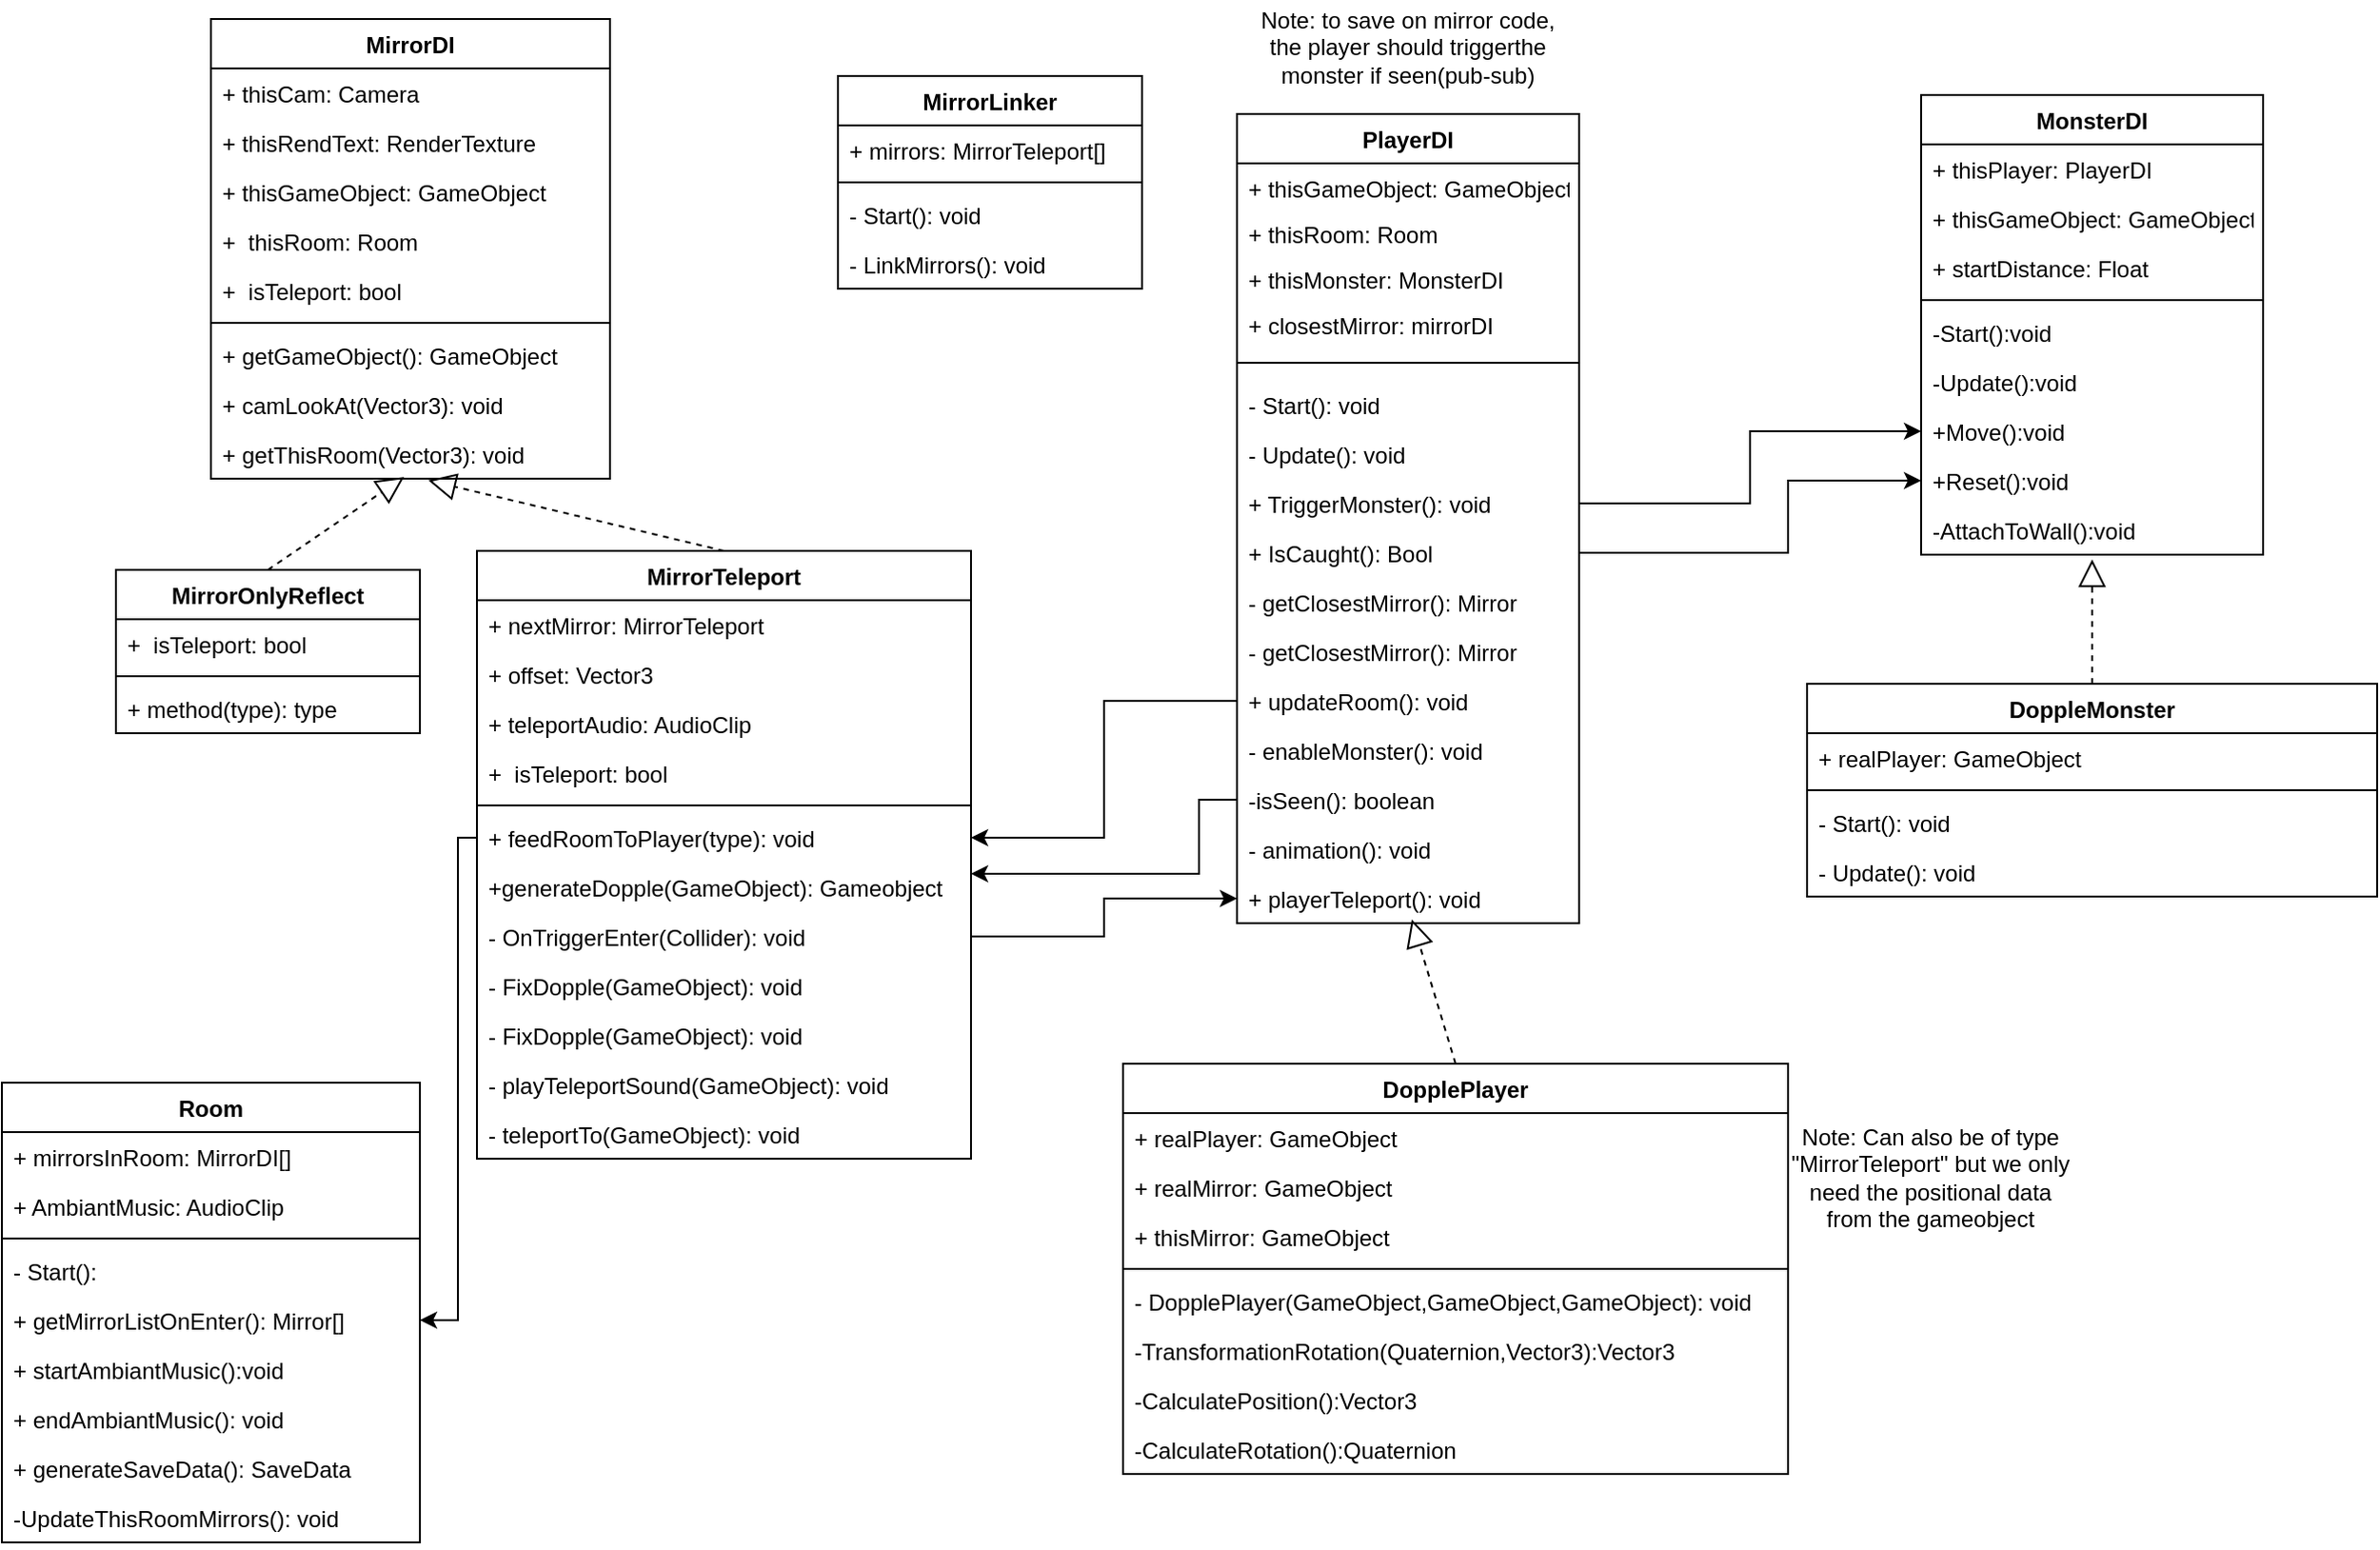 <mxfile version="14.3.0" type="device"><diagram id="nJ942SDhwnBHYJwwD86z" name="Page-1"><mxGraphModel dx="1635" dy="913" grid="1" gridSize="10" guides="1" tooltips="1" connect="1" arrows="1" fold="1" page="1" pageScale="1" pageWidth="850" pageHeight="1100" math="0" shadow="0"><root><mxCell id="0"/><mxCell id="1" parent="0"/><mxCell id="qLceM-JtMyrUhUIBYfwf-1" value="MirrorDI" style="swimlane;fontStyle=1;align=center;verticalAlign=top;childLayout=stackLayout;horizontal=1;startSize=26;horizontalStack=0;resizeParent=1;resizeParentMax=0;resizeLast=0;collapsible=1;marginBottom=0;" parent="1" vertex="1"><mxGeometry x="150" y="230" width="210" height="242" as="geometry"/></mxCell><mxCell id="qLceM-JtMyrUhUIBYfwf-24" value="+ thisCam: Camera&#10;" style="text;strokeColor=none;fillColor=none;align=left;verticalAlign=top;spacingLeft=4;spacingRight=4;overflow=hidden;rotatable=0;points=[[0,0.5],[1,0.5]];portConstraint=eastwest;" parent="qLceM-JtMyrUhUIBYfwf-1" vertex="1"><mxGeometry y="26" width="210" height="26" as="geometry"/></mxCell><mxCell id="qLceM-JtMyrUhUIBYfwf-25" value="+ thisRendText: RenderTexture&#10;&#10;" style="text;strokeColor=none;fillColor=none;align=left;verticalAlign=top;spacingLeft=4;spacingRight=4;overflow=hidden;rotatable=0;points=[[0,0.5],[1,0.5]];portConstraint=eastwest;" parent="qLceM-JtMyrUhUIBYfwf-1" vertex="1"><mxGeometry y="52" width="210" height="26" as="geometry"/></mxCell><mxCell id="qLceM-JtMyrUhUIBYfwf-29" value="+ thisGameObject: GameObject&#10;&#10;" style="text;strokeColor=none;fillColor=none;align=left;verticalAlign=top;spacingLeft=4;spacingRight=4;overflow=hidden;rotatable=0;points=[[0,0.5],[1,0.5]];portConstraint=eastwest;" parent="qLceM-JtMyrUhUIBYfwf-1" vertex="1"><mxGeometry y="78" width="210" height="26" as="geometry"/></mxCell><mxCell id="qLceM-JtMyrUhUIBYfwf-97" value="+  thisRoom: Room&#10;&#10;" style="text;strokeColor=none;fillColor=none;align=left;verticalAlign=top;spacingLeft=4;spacingRight=4;overflow=hidden;rotatable=0;points=[[0,0.5],[1,0.5]];portConstraint=eastwest;" parent="qLceM-JtMyrUhUIBYfwf-1" vertex="1"><mxGeometry y="104" width="210" height="26" as="geometry"/></mxCell><mxCell id="qLceM-JtMyrUhUIBYfwf-149" value="+  isTeleport: bool&#10;&#10;" style="text;strokeColor=none;fillColor=none;align=left;verticalAlign=top;spacingLeft=4;spacingRight=4;overflow=hidden;rotatable=0;points=[[0,0.5],[1,0.5]];portConstraint=eastwest;" parent="qLceM-JtMyrUhUIBYfwf-1" vertex="1"><mxGeometry y="130" width="210" height="26" as="geometry"/></mxCell><mxCell id="qLceM-JtMyrUhUIBYfwf-3" value="" style="line;strokeWidth=1;fillColor=none;align=left;verticalAlign=middle;spacingTop=-1;spacingLeft=3;spacingRight=3;rotatable=0;labelPosition=right;points=[];portConstraint=eastwest;" parent="qLceM-JtMyrUhUIBYfwf-1" vertex="1"><mxGeometry y="156" width="210" height="8" as="geometry"/></mxCell><mxCell id="qLceM-JtMyrUhUIBYfwf-4" value="+ getGameObject(): GameObject" style="text;strokeColor=none;fillColor=none;align=left;verticalAlign=top;spacingLeft=4;spacingRight=4;overflow=hidden;rotatable=0;points=[[0,0.5],[1,0.5]];portConstraint=eastwest;" parent="qLceM-JtMyrUhUIBYfwf-1" vertex="1"><mxGeometry y="164" width="210" height="26" as="geometry"/></mxCell><mxCell id="qLceM-JtMyrUhUIBYfwf-33" value="+ camLookAt(Vector3): void" style="text;strokeColor=none;fillColor=none;align=left;verticalAlign=top;spacingLeft=4;spacingRight=4;overflow=hidden;rotatable=0;points=[[0,0.5],[1,0.5]];portConstraint=eastwest;" parent="qLceM-JtMyrUhUIBYfwf-1" vertex="1"><mxGeometry y="190" width="210" height="26" as="geometry"/></mxCell><mxCell id="qLceM-JtMyrUhUIBYfwf-54" value="+ getThisRoom(Vector3): void" style="text;strokeColor=none;fillColor=none;align=left;verticalAlign=top;spacingLeft=4;spacingRight=4;overflow=hidden;rotatable=0;points=[[0,0.5],[1,0.5]];portConstraint=eastwest;" parent="qLceM-JtMyrUhUIBYfwf-1" vertex="1"><mxGeometry y="216" width="210" height="26" as="geometry"/></mxCell><mxCell id="qLceM-JtMyrUhUIBYfwf-5" value="PlayerDI" style="swimlane;fontStyle=1;align=center;verticalAlign=top;childLayout=stackLayout;horizontal=1;startSize=26;horizontalStack=0;resizeParent=1;resizeParentMax=0;resizeLast=0;collapsible=1;marginBottom=0;" parent="1" vertex="1"><mxGeometry x="690" y="280" width="180" height="426" as="geometry"/></mxCell><mxCell id="qLceM-JtMyrUhUIBYfwf-22" value="+ thisGameObject: GameObject" style="text;strokeColor=none;fillColor=none;align=left;verticalAlign=top;spacingLeft=4;spacingRight=4;overflow=hidden;rotatable=0;points=[[0,0.5],[1,0.5]];portConstraint=eastwest;" parent="qLceM-JtMyrUhUIBYfwf-5" vertex="1"><mxGeometry y="26" width="180" height="24" as="geometry"/></mxCell><mxCell id="qLceM-JtMyrUhUIBYfwf-35" value="+ thisRoom: Room" style="text;strokeColor=none;fillColor=none;align=left;verticalAlign=top;spacingLeft=4;spacingRight=4;overflow=hidden;rotatable=0;points=[[0,0.5],[1,0.5]];portConstraint=eastwest;" parent="qLceM-JtMyrUhUIBYfwf-5" vertex="1"><mxGeometry y="50" width="180" height="24" as="geometry"/></mxCell><mxCell id="qLceM-JtMyrUhUIBYfwf-86" value="+ thisMonster: MonsterDI" style="text;strokeColor=none;fillColor=none;align=left;verticalAlign=top;spacingLeft=4;spacingRight=4;overflow=hidden;rotatable=0;points=[[0,0.5],[1,0.5]];portConstraint=eastwest;" parent="qLceM-JtMyrUhUIBYfwf-5" vertex="1"><mxGeometry y="74" width="180" height="24" as="geometry"/></mxCell><mxCell id="3SAi5THPLSk2lk0OwCvM-1" value="+ closestMirror: mirrorDI" style="text;strokeColor=none;fillColor=none;align=left;verticalAlign=top;spacingLeft=4;spacingRight=4;overflow=hidden;rotatable=0;points=[[0,0.5],[1,0.5]];portConstraint=eastwest;" vertex="1" parent="qLceM-JtMyrUhUIBYfwf-5"><mxGeometry y="98" width="180" height="24" as="geometry"/></mxCell><mxCell id="qLceM-JtMyrUhUIBYfwf-7" value="" style="line;strokeWidth=1;fillColor=none;align=left;verticalAlign=middle;spacingTop=-1;spacingLeft=3;spacingRight=3;rotatable=0;labelPosition=right;points=[];portConstraint=eastwest;" parent="qLceM-JtMyrUhUIBYfwf-5" vertex="1"><mxGeometry y="122" width="180" height="18" as="geometry"/></mxCell><mxCell id="qLceM-JtMyrUhUIBYfwf-45" value="- Start(): void" style="text;strokeColor=none;fillColor=none;align=left;verticalAlign=top;spacingLeft=4;spacingRight=4;overflow=hidden;rotatable=0;points=[[0,0.5],[1,0.5]];portConstraint=eastwest;" parent="qLceM-JtMyrUhUIBYfwf-5" vertex="1"><mxGeometry y="140" width="180" height="26" as="geometry"/></mxCell><mxCell id="qLceM-JtMyrUhUIBYfwf-44" value="- Update(): void" style="text;strokeColor=none;fillColor=none;align=left;verticalAlign=top;spacingLeft=4;spacingRight=4;overflow=hidden;rotatable=0;points=[[0,0.5],[1,0.5]];portConstraint=eastwest;" parent="qLceM-JtMyrUhUIBYfwf-5" vertex="1"><mxGeometry y="166" width="180" height="26" as="geometry"/></mxCell><mxCell id="qLceM-JtMyrUhUIBYfwf-8" value="+ TriggerMonster(): void" style="text;strokeColor=none;fillColor=none;align=left;verticalAlign=top;spacingLeft=4;spacingRight=4;overflow=hidden;rotatable=0;points=[[0,0.5],[1,0.5]];portConstraint=eastwest;" parent="qLceM-JtMyrUhUIBYfwf-5" vertex="1"><mxGeometry y="192" width="180" height="26" as="geometry"/></mxCell><mxCell id="qLceM-JtMyrUhUIBYfwf-127" value="+ IsCaught(): Bool" style="text;strokeColor=none;fillColor=none;align=left;verticalAlign=top;spacingLeft=4;spacingRight=4;overflow=hidden;rotatable=0;points=[[0,0.5],[1,0.5]];portConstraint=eastwest;" parent="qLceM-JtMyrUhUIBYfwf-5" vertex="1"><mxGeometry y="218" width="180" height="26" as="geometry"/></mxCell><mxCell id="qLceM-JtMyrUhUIBYfwf-28" value="- getClosestMirror(): Mirror" style="text;strokeColor=none;fillColor=none;align=left;verticalAlign=top;spacingLeft=4;spacingRight=4;overflow=hidden;rotatable=0;points=[[0,0.5],[1,0.5]];portConstraint=eastwest;" parent="qLceM-JtMyrUhUIBYfwf-5" vertex="1"><mxGeometry y="244" width="180" height="26" as="geometry"/></mxCell><mxCell id="qLceM-JtMyrUhUIBYfwf-34" value="- getClosestMirror(): Mirror" style="text;strokeColor=none;fillColor=none;align=left;verticalAlign=top;spacingLeft=4;spacingRight=4;overflow=hidden;rotatable=0;points=[[0,0.5],[1,0.5]];portConstraint=eastwest;" parent="qLceM-JtMyrUhUIBYfwf-5" vertex="1"><mxGeometry y="270" width="180" height="26" as="geometry"/></mxCell><mxCell id="qLceM-JtMyrUhUIBYfwf-49" value="+ updateRoom(): void" style="text;strokeColor=none;fillColor=none;align=left;verticalAlign=top;spacingLeft=4;spacingRight=4;overflow=hidden;rotatable=0;points=[[0,0.5],[1,0.5]];portConstraint=eastwest;" parent="qLceM-JtMyrUhUIBYfwf-5" vertex="1"><mxGeometry y="296" width="180" height="26" as="geometry"/></mxCell><mxCell id="qLceM-JtMyrUhUIBYfwf-119" value="- enableMonster(): void" style="text;strokeColor=none;fillColor=none;align=left;verticalAlign=top;spacingLeft=4;spacingRight=4;overflow=hidden;rotatable=0;points=[[0,0.5],[1,0.5]];portConstraint=eastwest;" parent="qLceM-JtMyrUhUIBYfwf-5" vertex="1"><mxGeometry y="322" width="180" height="26" as="geometry"/></mxCell><mxCell id="qLceM-JtMyrUhUIBYfwf-9" value="-isSeen(): boolean" style="text;strokeColor=none;fillColor=none;align=left;verticalAlign=top;spacingLeft=4;spacingRight=4;overflow=hidden;rotatable=0;points=[[0,0.5],[1,0.5]];portConstraint=eastwest;" parent="qLceM-JtMyrUhUIBYfwf-5" vertex="1"><mxGeometry y="348" width="180" height="26" as="geometry"/></mxCell><mxCell id="qLceM-JtMyrUhUIBYfwf-120" value="- animation(): void" style="text;strokeColor=none;fillColor=none;align=left;verticalAlign=top;spacingLeft=4;spacingRight=4;overflow=hidden;rotatable=0;points=[[0,0.5],[1,0.5]];portConstraint=eastwest;" parent="qLceM-JtMyrUhUIBYfwf-5" vertex="1"><mxGeometry y="374" width="180" height="26" as="geometry"/></mxCell><mxCell id="qLceM-JtMyrUhUIBYfwf-153" value="+ playerTeleport(): void" style="text;strokeColor=none;fillColor=none;align=left;verticalAlign=top;spacingLeft=4;spacingRight=4;overflow=hidden;rotatable=0;points=[[0,0.5],[1,0.5]];portConstraint=eastwest;" parent="qLceM-JtMyrUhUIBYfwf-5" vertex="1"><mxGeometry y="400" width="180" height="26" as="geometry"/></mxCell><mxCell id="qLceM-JtMyrUhUIBYfwf-27" value="Note: to save on mirror code, the player should triggerthe monster if seen(pub-sub)" style="text;html=1;strokeColor=none;fillColor=none;align=center;verticalAlign=middle;whiteSpace=wrap;rounded=0;" parent="1" vertex="1"><mxGeometry x="695" y="220" width="170" height="50" as="geometry"/></mxCell><mxCell id="qLceM-JtMyrUhUIBYfwf-36" value="Room" style="swimlane;fontStyle=1;align=center;verticalAlign=top;childLayout=stackLayout;horizontal=1;startSize=26;horizontalStack=0;resizeParent=1;resizeParentMax=0;resizeLast=0;collapsible=1;marginBottom=0;" parent="1" vertex="1"><mxGeometry x="40" y="790" width="220" height="242" as="geometry"/></mxCell><mxCell id="qLceM-JtMyrUhUIBYfwf-37" value="+ mirrorsInRoom: MirrorDI[]" style="text;strokeColor=none;fillColor=none;align=left;verticalAlign=top;spacingLeft=4;spacingRight=4;overflow=hidden;rotatable=0;points=[[0,0.5],[1,0.5]];portConstraint=eastwest;" parent="qLceM-JtMyrUhUIBYfwf-36" vertex="1"><mxGeometry y="26" width="220" height="26" as="geometry"/></mxCell><mxCell id="qLceM-JtMyrUhUIBYfwf-50" value="+ AmbiantMusic: AudioClip" style="text;strokeColor=none;fillColor=none;align=left;verticalAlign=top;spacingLeft=4;spacingRight=4;overflow=hidden;rotatable=0;points=[[0,0.5],[1,0.5]];portConstraint=eastwest;" parent="qLceM-JtMyrUhUIBYfwf-36" vertex="1"><mxGeometry y="52" width="220" height="26" as="geometry"/></mxCell><mxCell id="qLceM-JtMyrUhUIBYfwf-38" value="" style="line;strokeWidth=1;fillColor=none;align=left;verticalAlign=middle;spacingTop=-1;spacingLeft=3;spacingRight=3;rotatable=0;labelPosition=right;points=[];portConstraint=eastwest;" parent="qLceM-JtMyrUhUIBYfwf-36" vertex="1"><mxGeometry y="78" width="220" height="8" as="geometry"/></mxCell><mxCell id="qLceM-JtMyrUhUIBYfwf-39" value="- Start(): " style="text;strokeColor=none;fillColor=none;align=left;verticalAlign=top;spacingLeft=4;spacingRight=4;overflow=hidden;rotatable=0;points=[[0,0.5],[1,0.5]];portConstraint=eastwest;" parent="qLceM-JtMyrUhUIBYfwf-36" vertex="1"><mxGeometry y="86" width="220" height="26" as="geometry"/></mxCell><mxCell id="qLceM-JtMyrUhUIBYfwf-99" value="+ getMirrorListOnEnter(): Mirror[]" style="text;strokeColor=none;fillColor=none;align=left;verticalAlign=top;spacingLeft=4;spacingRight=4;overflow=hidden;rotatable=0;points=[[0,0.5],[1,0.5]];portConstraint=eastwest;" parent="qLceM-JtMyrUhUIBYfwf-36" vertex="1"><mxGeometry y="112" width="220" height="26" as="geometry"/></mxCell><mxCell id="qLceM-JtMyrUhUIBYfwf-51" value="+ startAmbiantMusic():void" style="text;strokeColor=none;fillColor=none;align=left;verticalAlign=top;spacingLeft=4;spacingRight=4;overflow=hidden;rotatable=0;points=[[0,0.5],[1,0.5]];portConstraint=eastwest;" parent="qLceM-JtMyrUhUIBYfwf-36" vertex="1"><mxGeometry y="138" width="220" height="26" as="geometry"/></mxCell><mxCell id="qLceM-JtMyrUhUIBYfwf-52" value="+ endAmbiantMusic(): void&#10;" style="text;strokeColor=none;fillColor=none;align=left;verticalAlign=top;spacingLeft=4;spacingRight=4;overflow=hidden;rotatable=0;points=[[0,0.5],[1,0.5]];portConstraint=eastwest;" parent="qLceM-JtMyrUhUIBYfwf-36" vertex="1"><mxGeometry y="164" width="220" height="26" as="geometry"/></mxCell><mxCell id="qLceM-JtMyrUhUIBYfwf-63" value="+ generateSaveData(): SaveData&#10;" style="text;strokeColor=none;fillColor=none;align=left;verticalAlign=top;spacingLeft=4;spacingRight=4;overflow=hidden;rotatable=0;points=[[0,0.5],[1,0.5]];portConstraint=eastwest;" parent="qLceM-JtMyrUhUIBYfwf-36" vertex="1"><mxGeometry y="190" width="220" height="26" as="geometry"/></mxCell><mxCell id="qLceM-JtMyrUhUIBYfwf-98" value="-UpdateThisRoomMirrors(): void&#10;" style="text;strokeColor=none;fillColor=none;align=left;verticalAlign=top;spacingLeft=4;spacingRight=4;overflow=hidden;rotatable=0;points=[[0,0.5],[1,0.5]];portConstraint=eastwest;" parent="qLceM-JtMyrUhUIBYfwf-36" vertex="1"><mxGeometry y="216" width="220" height="26" as="geometry"/></mxCell><mxCell id="qLceM-JtMyrUhUIBYfwf-40" value="MirrorTeleport" style="swimlane;fontStyle=1;align=center;verticalAlign=top;childLayout=stackLayout;horizontal=1;startSize=26;horizontalStack=0;resizeParent=1;resizeParentMax=0;resizeLast=0;collapsible=1;marginBottom=0;" parent="1" vertex="1"><mxGeometry x="290" y="510" width="260" height="320" as="geometry"/></mxCell><mxCell id="qLceM-JtMyrUhUIBYfwf-48" value="+ nextMirror: MirrorTeleport" style="text;strokeColor=none;fillColor=none;align=left;verticalAlign=top;spacingLeft=4;spacingRight=4;overflow=hidden;rotatable=0;points=[[0,0.5],[1,0.5]];portConstraint=eastwest;" parent="qLceM-JtMyrUhUIBYfwf-40" vertex="1"><mxGeometry y="26" width="260" height="26" as="geometry"/></mxCell><mxCell id="qLceM-JtMyrUhUIBYfwf-41" value="+ offset: Vector3" style="text;strokeColor=none;fillColor=none;align=left;verticalAlign=top;spacingLeft=4;spacingRight=4;overflow=hidden;rotatable=0;points=[[0,0.5],[1,0.5]];portConstraint=eastwest;" parent="qLceM-JtMyrUhUIBYfwf-40" vertex="1"><mxGeometry y="52" width="260" height="26" as="geometry"/></mxCell><mxCell id="qLceM-JtMyrUhUIBYfwf-53" value="+ teleportAudio: AudioClip" style="text;strokeColor=none;fillColor=none;align=left;verticalAlign=top;spacingLeft=4;spacingRight=4;overflow=hidden;rotatable=0;points=[[0,0.5],[1,0.5]];portConstraint=eastwest;" parent="qLceM-JtMyrUhUIBYfwf-40" vertex="1"><mxGeometry y="78" width="260" height="26" as="geometry"/></mxCell><mxCell id="3SAi5THPLSk2lk0OwCvM-2" value="+  isTeleport: bool&#10;" style="text;strokeColor=none;fillColor=none;align=left;verticalAlign=top;spacingLeft=4;spacingRight=4;overflow=hidden;rotatable=0;points=[[0,0.5],[1,0.5]];portConstraint=eastwest;" vertex="1" parent="qLceM-JtMyrUhUIBYfwf-40"><mxGeometry y="104" width="260" height="26" as="geometry"/></mxCell><mxCell id="qLceM-JtMyrUhUIBYfwf-42" value="" style="line;strokeWidth=1;fillColor=none;align=left;verticalAlign=middle;spacingTop=-1;spacingLeft=3;spacingRight=3;rotatable=0;labelPosition=right;points=[];portConstraint=eastwest;" parent="qLceM-JtMyrUhUIBYfwf-40" vertex="1"><mxGeometry y="130" width="260" height="8" as="geometry"/></mxCell><mxCell id="qLceM-JtMyrUhUIBYfwf-43" value="+ feedRoomToPlayer(type): void" style="text;strokeColor=none;fillColor=none;align=left;verticalAlign=top;spacingLeft=4;spacingRight=4;overflow=hidden;rotatable=0;points=[[0,0.5],[1,0.5]];portConstraint=eastwest;" parent="qLceM-JtMyrUhUIBYfwf-40" vertex="1"><mxGeometry y="138" width="260" height="26" as="geometry"/></mxCell><mxCell id="qLceM-JtMyrUhUIBYfwf-61" value="+generateDopple(GameObject): Gameobject" style="text;strokeColor=none;fillColor=none;align=left;verticalAlign=top;spacingLeft=4;spacingRight=4;overflow=hidden;rotatable=0;points=[[0,0.5],[1,0.5]];portConstraint=eastwest;" parent="qLceM-JtMyrUhUIBYfwf-40" vertex="1"><mxGeometry y="164" width="260" height="26" as="geometry"/></mxCell><mxCell id="qLceM-JtMyrUhUIBYfwf-46" value="- OnTriggerEnter(Collider): void" style="text;strokeColor=none;fillColor=none;align=left;verticalAlign=top;spacingLeft=4;spacingRight=4;overflow=hidden;rotatable=0;points=[[0,0.5],[1,0.5]];portConstraint=eastwest;" parent="qLceM-JtMyrUhUIBYfwf-40" vertex="1"><mxGeometry y="190" width="260" height="26" as="geometry"/></mxCell><mxCell id="qLceM-JtMyrUhUIBYfwf-62" value="- FixDopple(GameObject): void" style="text;strokeColor=none;fillColor=none;align=left;verticalAlign=top;spacingLeft=4;spacingRight=4;overflow=hidden;rotatable=0;points=[[0,0.5],[1,0.5]];portConstraint=eastwest;" parent="qLceM-JtMyrUhUIBYfwf-40" vertex="1"><mxGeometry y="216" width="260" height="26" as="geometry"/></mxCell><mxCell id="qLceM-JtMyrUhUIBYfwf-137" value="- FixDopple(GameObject): void" style="text;strokeColor=none;fillColor=none;align=left;verticalAlign=top;spacingLeft=4;spacingRight=4;overflow=hidden;rotatable=0;points=[[0,0.5],[1,0.5]];portConstraint=eastwest;" parent="qLceM-JtMyrUhUIBYfwf-40" vertex="1"><mxGeometry y="242" width="260" height="26" as="geometry"/></mxCell><mxCell id="qLceM-JtMyrUhUIBYfwf-140" value="- playTeleportSound(GameObject): void" style="text;strokeColor=none;fillColor=none;align=left;verticalAlign=top;spacingLeft=4;spacingRight=4;overflow=hidden;rotatable=0;points=[[0,0.5],[1,0.5]];portConstraint=eastwest;" parent="qLceM-JtMyrUhUIBYfwf-40" vertex="1"><mxGeometry y="268" width="260" height="26" as="geometry"/></mxCell><mxCell id="qLceM-JtMyrUhUIBYfwf-152" value="- teleportTo(GameObject): void" style="text;strokeColor=none;fillColor=none;align=left;verticalAlign=top;spacingLeft=4;spacingRight=4;overflow=hidden;rotatable=0;points=[[0,0.5],[1,0.5]];portConstraint=eastwest;" parent="qLceM-JtMyrUhUIBYfwf-40" vertex="1"><mxGeometry y="294" width="260" height="26" as="geometry"/></mxCell><mxCell id="qLceM-JtMyrUhUIBYfwf-67" value="DoppleMonster" style="swimlane;fontStyle=1;align=center;verticalAlign=top;childLayout=stackLayout;horizontal=1;startSize=26;horizontalStack=0;resizeParent=1;resizeParentMax=0;resizeLast=0;collapsible=1;marginBottom=0;" parent="1" vertex="1"><mxGeometry x="990" y="580" width="300" height="112" as="geometry"/></mxCell><mxCell id="qLceM-JtMyrUhUIBYfwf-102" value="+ realPlayer: GameObject&#10;" style="text;strokeColor=none;fillColor=none;align=left;verticalAlign=top;spacingLeft=4;spacingRight=4;overflow=hidden;rotatable=0;points=[[0,0.5],[1,0.5]];portConstraint=eastwest;" parent="qLceM-JtMyrUhUIBYfwf-67" vertex="1"><mxGeometry y="26" width="300" height="26" as="geometry"/></mxCell><mxCell id="qLceM-JtMyrUhUIBYfwf-69" value="" style="line;strokeWidth=1;fillColor=none;align=left;verticalAlign=middle;spacingTop=-1;spacingLeft=3;spacingRight=3;rotatable=0;labelPosition=right;points=[];portConstraint=eastwest;" parent="qLceM-JtMyrUhUIBYfwf-67" vertex="1"><mxGeometry y="52" width="300" height="8" as="geometry"/></mxCell><mxCell id="qLceM-JtMyrUhUIBYfwf-70" value="- Start(): void" style="text;strokeColor=none;fillColor=none;align=left;verticalAlign=top;spacingLeft=4;spacingRight=4;overflow=hidden;rotatable=0;points=[[0,0.5],[1,0.5]];portConstraint=eastwest;" parent="qLceM-JtMyrUhUIBYfwf-67" vertex="1"><mxGeometry y="60" width="300" height="26" as="geometry"/></mxCell><mxCell id="qLceM-JtMyrUhUIBYfwf-83" value="- Update(): void" style="text;strokeColor=none;fillColor=none;align=left;verticalAlign=top;spacingLeft=4;spacingRight=4;overflow=hidden;rotatable=0;points=[[0,0.5],[1,0.5]];portConstraint=eastwest;" parent="qLceM-JtMyrUhUIBYfwf-67" vertex="1"><mxGeometry y="86" width="300" height="26" as="geometry"/></mxCell><mxCell id="qLceM-JtMyrUhUIBYfwf-77" value="MonsterDI" style="swimlane;fontStyle=1;align=center;verticalAlign=top;childLayout=stackLayout;horizontal=1;startSize=26;horizontalStack=0;resizeParent=1;resizeParentMax=0;resizeLast=0;collapsible=1;marginBottom=0;" parent="1" vertex="1"><mxGeometry x="1050" y="270" width="180" height="242" as="geometry"/></mxCell><mxCell id="qLceM-JtMyrUhUIBYfwf-78" value="+ thisPlayer: PlayerDI" style="text;strokeColor=none;fillColor=none;align=left;verticalAlign=top;spacingLeft=4;spacingRight=4;overflow=hidden;rotatable=0;points=[[0,0.5],[1,0.5]];portConstraint=eastwest;" parent="qLceM-JtMyrUhUIBYfwf-77" vertex="1"><mxGeometry y="26" width="180" height="26" as="geometry"/></mxCell><mxCell id="qLceM-JtMyrUhUIBYfwf-87" value="+ thisGameObject: GameObject" style="text;strokeColor=none;fillColor=none;align=left;verticalAlign=top;spacingLeft=4;spacingRight=4;overflow=hidden;rotatable=0;points=[[0,0.5],[1,0.5]];portConstraint=eastwest;" parent="qLceM-JtMyrUhUIBYfwf-77" vertex="1"><mxGeometry y="52" width="180" height="26" as="geometry"/></mxCell><mxCell id="qLceM-JtMyrUhUIBYfwf-123" value="+ startDistance: Float" style="text;strokeColor=none;fillColor=none;align=left;verticalAlign=top;spacingLeft=4;spacingRight=4;overflow=hidden;rotatable=0;points=[[0,0.5],[1,0.5]];portConstraint=eastwest;" parent="qLceM-JtMyrUhUIBYfwf-77" vertex="1"><mxGeometry y="78" width="180" height="26" as="geometry"/></mxCell><mxCell id="qLceM-JtMyrUhUIBYfwf-79" value="" style="line;strokeWidth=1;fillColor=none;align=left;verticalAlign=middle;spacingTop=-1;spacingLeft=3;spacingRight=3;rotatable=0;labelPosition=right;points=[];portConstraint=eastwest;" parent="qLceM-JtMyrUhUIBYfwf-77" vertex="1"><mxGeometry y="104" width="180" height="8" as="geometry"/></mxCell><mxCell id="qLceM-JtMyrUhUIBYfwf-80" value="-Start():void" style="text;strokeColor=none;fillColor=none;align=left;verticalAlign=top;spacingLeft=4;spacingRight=4;overflow=hidden;rotatable=0;points=[[0,0.5],[1,0.5]];portConstraint=eastwest;" parent="qLceM-JtMyrUhUIBYfwf-77" vertex="1"><mxGeometry y="112" width="180" height="26" as="geometry"/></mxCell><mxCell id="qLceM-JtMyrUhUIBYfwf-84" value="-Update():void" style="text;strokeColor=none;fillColor=none;align=left;verticalAlign=top;spacingLeft=4;spacingRight=4;overflow=hidden;rotatable=0;points=[[0,0.5],[1,0.5]];portConstraint=eastwest;" parent="qLceM-JtMyrUhUIBYfwf-77" vertex="1"><mxGeometry y="138" width="180" height="26" as="geometry"/></mxCell><mxCell id="qLceM-JtMyrUhUIBYfwf-82" value="+Move():void" style="text;strokeColor=none;fillColor=none;align=left;verticalAlign=top;spacingLeft=4;spacingRight=4;overflow=hidden;rotatable=0;points=[[0,0.5],[1,0.5]];portConstraint=eastwest;" parent="qLceM-JtMyrUhUIBYfwf-77" vertex="1"><mxGeometry y="164" width="180" height="26" as="geometry"/></mxCell><mxCell id="qLceM-JtMyrUhUIBYfwf-81" value="+Reset():void" style="text;strokeColor=none;fillColor=none;align=left;verticalAlign=top;spacingLeft=4;spacingRight=4;overflow=hidden;rotatable=0;points=[[0,0.5],[1,0.5]];portConstraint=eastwest;" parent="qLceM-JtMyrUhUIBYfwf-77" vertex="1"><mxGeometry y="190" width="180" height="26" as="geometry"/></mxCell><mxCell id="qLceM-JtMyrUhUIBYfwf-122" value="-AttachToWall():void" style="text;strokeColor=none;fillColor=none;align=left;verticalAlign=top;spacingLeft=4;spacingRight=4;overflow=hidden;rotatable=0;points=[[0,0.5],[1,0.5]];portConstraint=eastwest;" parent="qLceM-JtMyrUhUIBYfwf-77" vertex="1"><mxGeometry y="216" width="180" height="26" as="geometry"/></mxCell><mxCell id="qLceM-JtMyrUhUIBYfwf-88" value="MirrorOnlyReflect" style="swimlane;fontStyle=1;align=center;verticalAlign=top;childLayout=stackLayout;horizontal=1;startSize=26;horizontalStack=0;resizeParent=1;resizeParentMax=0;resizeLast=0;collapsible=1;marginBottom=0;" parent="1" vertex="1"><mxGeometry x="100" y="520" width="160" height="86" as="geometry"/></mxCell><mxCell id="qLceM-JtMyrUhUIBYfwf-89" value="+  isTeleport: bool&#10;" style="text;strokeColor=none;fillColor=none;align=left;verticalAlign=top;spacingLeft=4;spacingRight=4;overflow=hidden;rotatable=0;points=[[0,0.5],[1,0.5]];portConstraint=eastwest;" parent="qLceM-JtMyrUhUIBYfwf-88" vertex="1"><mxGeometry y="26" width="160" height="26" as="geometry"/></mxCell><mxCell id="qLceM-JtMyrUhUIBYfwf-90" value="" style="line;strokeWidth=1;fillColor=none;align=left;verticalAlign=middle;spacingTop=-1;spacingLeft=3;spacingRight=3;rotatable=0;labelPosition=right;points=[];portConstraint=eastwest;" parent="qLceM-JtMyrUhUIBYfwf-88" vertex="1"><mxGeometry y="52" width="160" height="8" as="geometry"/></mxCell><mxCell id="qLceM-JtMyrUhUIBYfwf-91" value="+ method(type): type" style="text;strokeColor=none;fillColor=none;align=left;verticalAlign=top;spacingLeft=4;spacingRight=4;overflow=hidden;rotatable=0;points=[[0,0.5],[1,0.5]];portConstraint=eastwest;" parent="qLceM-JtMyrUhUIBYfwf-88" vertex="1"><mxGeometry y="60" width="160" height="26" as="geometry"/></mxCell><mxCell id="qLceM-JtMyrUhUIBYfwf-93" value="" style="endArrow=block;dashed=1;endFill=0;endSize=12;html=1;exitX=0.5;exitY=0;exitDx=0;exitDy=0;entryX=0.484;entryY=0.965;entryDx=0;entryDy=0;entryPerimeter=0;" parent="1" source="qLceM-JtMyrUhUIBYfwf-88" target="qLceM-JtMyrUhUIBYfwf-54" edge="1"><mxGeometry width="160" relative="1" as="geometry"><mxPoint x="470" y="300" as="sourcePoint"/><mxPoint x="230" y="423" as="targetPoint"/></mxGeometry></mxCell><mxCell id="qLceM-JtMyrUhUIBYfwf-94" value="" style="endArrow=block;dashed=1;endFill=0;endSize=12;html=1;exitX=0.5;exitY=0;exitDx=0;exitDy=0;entryX=0.545;entryY=1.035;entryDx=0;entryDy=0;entryPerimeter=0;" parent="1" source="qLceM-JtMyrUhUIBYfwf-40" target="qLceM-JtMyrUhUIBYfwf-54" edge="1"><mxGeometry width="160" relative="1" as="geometry"><mxPoint x="410" y="480" as="sourcePoint"/><mxPoint x="270" y="480" as="targetPoint"/></mxGeometry></mxCell><mxCell id="qLceM-JtMyrUhUIBYfwf-95" value="" style="endArrow=block;dashed=1;endFill=0;endSize=12;html=1;exitX=0.5;exitY=0;exitDx=0;exitDy=0;entryX=0.5;entryY=1.095;entryDx=0;entryDy=0;entryPerimeter=0;" parent="1" source="qLceM-JtMyrUhUIBYfwf-67" target="qLceM-JtMyrUhUIBYfwf-122" edge="1"><mxGeometry width="160" relative="1" as="geometry"><mxPoint x="580" y="570" as="sourcePoint"/><mxPoint x="1130" y="490" as="targetPoint"/></mxGeometry></mxCell><mxCell id="qLceM-JtMyrUhUIBYfwf-103" value="DopplePlayer" style="swimlane;fontStyle=1;align=center;verticalAlign=top;childLayout=stackLayout;horizontal=1;startSize=26;horizontalStack=0;resizeParent=1;resizeParentMax=0;resizeLast=0;collapsible=1;marginBottom=0;" parent="1" vertex="1"><mxGeometry x="630" y="780" width="350" height="216" as="geometry"/></mxCell><mxCell id="qLceM-JtMyrUhUIBYfwf-144" value="+ realPlayer: GameObject&#10;" style="text;strokeColor=none;fillColor=none;align=left;verticalAlign=top;spacingLeft=4;spacingRight=4;overflow=hidden;rotatable=0;points=[[0,0.5],[1,0.5]];portConstraint=eastwest;" parent="qLceM-JtMyrUhUIBYfwf-103" vertex="1"><mxGeometry y="26" width="350" height="26" as="geometry"/></mxCell><mxCell id="qLceM-JtMyrUhUIBYfwf-104" value="+ realMirror: GameObject" style="text;strokeColor=none;fillColor=none;align=left;verticalAlign=top;spacingLeft=4;spacingRight=4;overflow=hidden;rotatable=0;points=[[0,0.5],[1,0.5]];portConstraint=eastwest;" parent="qLceM-JtMyrUhUIBYfwf-103" vertex="1"><mxGeometry y="52" width="350" height="26" as="geometry"/></mxCell><mxCell id="qLceM-JtMyrUhUIBYfwf-116" value="+ thisMirror: GameObject&#10;" style="text;strokeColor=none;fillColor=none;align=left;verticalAlign=top;spacingLeft=4;spacingRight=4;overflow=hidden;rotatable=0;points=[[0,0.5],[1,0.5]];portConstraint=eastwest;" parent="qLceM-JtMyrUhUIBYfwf-103" vertex="1"><mxGeometry y="78" width="350" height="26" as="geometry"/></mxCell><mxCell id="qLceM-JtMyrUhUIBYfwf-105" value="" style="line;strokeWidth=1;fillColor=none;align=left;verticalAlign=middle;spacingTop=-1;spacingLeft=3;spacingRight=3;rotatable=0;labelPosition=right;points=[];portConstraint=eastwest;" parent="qLceM-JtMyrUhUIBYfwf-103" vertex="1"><mxGeometry y="104" width="350" height="8" as="geometry"/></mxCell><mxCell id="qLceM-JtMyrUhUIBYfwf-106" value="- DopplePlayer(GameObject,GameObject,GameObject): void" style="text;strokeColor=none;fillColor=none;align=left;verticalAlign=top;spacingLeft=4;spacingRight=4;overflow=hidden;rotatable=0;points=[[0,0.5],[1,0.5]];portConstraint=eastwest;" parent="qLceM-JtMyrUhUIBYfwf-103" vertex="1"><mxGeometry y="112" width="350" height="26" as="geometry"/></mxCell><mxCell id="qLceM-JtMyrUhUIBYfwf-111" value="-TransformationRotation(Quaternion,Vector3):Vector3" style="text;strokeColor=none;fillColor=none;align=left;verticalAlign=top;spacingLeft=4;spacingRight=4;overflow=hidden;rotatable=0;points=[[0,0.5],[1,0.5]];portConstraint=eastwest;" parent="qLceM-JtMyrUhUIBYfwf-103" vertex="1"><mxGeometry y="138" width="350" height="26" as="geometry"/></mxCell><mxCell id="qLceM-JtMyrUhUIBYfwf-112" value="-CalculatePosition():Vector3" style="text;strokeColor=none;fillColor=none;align=left;verticalAlign=top;spacingLeft=4;spacingRight=4;overflow=hidden;rotatable=0;points=[[0,0.5],[1,0.5]];portConstraint=eastwest;" parent="qLceM-JtMyrUhUIBYfwf-103" vertex="1"><mxGeometry y="164" width="350" height="26" as="geometry"/></mxCell><mxCell id="qLceM-JtMyrUhUIBYfwf-113" value="-CalculateRotation():Quaternion" style="text;strokeColor=none;fillColor=none;align=left;verticalAlign=top;spacingLeft=4;spacingRight=4;overflow=hidden;rotatable=0;points=[[0,0.5],[1,0.5]];portConstraint=eastwest;" parent="qLceM-JtMyrUhUIBYfwf-103" vertex="1"><mxGeometry y="190" width="350" height="26" as="geometry"/></mxCell><mxCell id="qLceM-JtMyrUhUIBYfwf-121" value="" style="endArrow=block;dashed=1;endFill=0;endSize=12;html=1;exitX=0.5;exitY=0;exitDx=0;exitDy=0;entryX=0.511;entryY=0.923;entryDx=0;entryDy=0;entryPerimeter=0;" parent="1" source="qLceM-JtMyrUhUIBYfwf-103" target="qLceM-JtMyrUhUIBYfwf-153" edge="1"><mxGeometry width="160" relative="1" as="geometry"><mxPoint x="620" y="670" as="sourcePoint"/><mxPoint x="782" y="690" as="targetPoint"/></mxGeometry></mxCell><mxCell id="qLceM-JtMyrUhUIBYfwf-126" style="edgeStyle=orthogonalEdgeStyle;rounded=0;orthogonalLoop=1;jettySize=auto;html=1;exitX=1;exitY=0.5;exitDx=0;exitDy=0;" parent="1" source="qLceM-JtMyrUhUIBYfwf-8" target="qLceM-JtMyrUhUIBYfwf-82" edge="1"><mxGeometry relative="1" as="geometry"/></mxCell><mxCell id="qLceM-JtMyrUhUIBYfwf-129" style="edgeStyle=orthogonalEdgeStyle;rounded=0;orthogonalLoop=1;jettySize=auto;html=1;exitX=1;exitY=0.5;exitDx=0;exitDy=0;entryX=0;entryY=0.5;entryDx=0;entryDy=0;" parent="1" source="qLceM-JtMyrUhUIBYfwf-127" target="qLceM-JtMyrUhUIBYfwf-81" edge="1"><mxGeometry relative="1" as="geometry"><Array as="points"><mxPoint x="980" y="511"/><mxPoint x="980" y="473"/></Array></mxGeometry></mxCell><mxCell id="qLceM-JtMyrUhUIBYfwf-130" style="edgeStyle=orthogonalEdgeStyle;rounded=0;orthogonalLoop=1;jettySize=auto;html=1;exitX=0;exitY=0.5;exitDx=0;exitDy=0;entryX=1;entryY=0.5;entryDx=0;entryDy=0;" parent="1" source="qLceM-JtMyrUhUIBYfwf-49" edge="1" target="qLceM-JtMyrUhUIBYfwf-43"><mxGeometry relative="1" as="geometry"><mxPoint x="550" y="630" as="targetPoint"/><Array as="points"><mxPoint x="620" y="589"/><mxPoint x="620" y="661"/></Array></mxGeometry></mxCell><mxCell id="qLceM-JtMyrUhUIBYfwf-131" style="edgeStyle=orthogonalEdgeStyle;rounded=0;orthogonalLoop=1;jettySize=auto;html=1;exitX=0;exitY=0.5;exitDx=0;exitDy=0;entryX=1;entryY=0.5;entryDx=0;entryDy=0;" parent="1" source="qLceM-JtMyrUhUIBYfwf-43" target="qLceM-JtMyrUhUIBYfwf-99" edge="1"><mxGeometry relative="1" as="geometry"><mxPoint x="150" y="790" as="targetPoint"/><Array as="points"><mxPoint x="280" y="661"/><mxPoint x="280" y="915"/></Array></mxGeometry></mxCell><mxCell id="qLceM-JtMyrUhUIBYfwf-133" value="MirrorLinker" style="swimlane;fontStyle=1;align=center;verticalAlign=top;childLayout=stackLayout;horizontal=1;startSize=26;horizontalStack=0;resizeParent=1;resizeParentMax=0;resizeLast=0;collapsible=1;marginBottom=0;" parent="1" vertex="1"><mxGeometry x="480" y="260" width="160" height="112" as="geometry"/></mxCell><mxCell id="qLceM-JtMyrUhUIBYfwf-134" value="+ mirrors: MirrorTeleport[]" style="text;strokeColor=none;fillColor=none;align=left;verticalAlign=top;spacingLeft=4;spacingRight=4;overflow=hidden;rotatable=0;points=[[0,0.5],[1,0.5]];portConstraint=eastwest;" parent="qLceM-JtMyrUhUIBYfwf-133" vertex="1"><mxGeometry y="26" width="160" height="26" as="geometry"/></mxCell><mxCell id="qLceM-JtMyrUhUIBYfwf-135" value="" style="line;strokeWidth=1;fillColor=none;align=left;verticalAlign=middle;spacingTop=-1;spacingLeft=3;spacingRight=3;rotatable=0;labelPosition=right;points=[];portConstraint=eastwest;" parent="qLceM-JtMyrUhUIBYfwf-133" vertex="1"><mxGeometry y="52" width="160" height="8" as="geometry"/></mxCell><mxCell id="qLceM-JtMyrUhUIBYfwf-138" value="- Start(): void" style="text;strokeColor=none;fillColor=none;align=left;verticalAlign=top;spacingLeft=4;spacingRight=4;overflow=hidden;rotatable=0;points=[[0,0.5],[1,0.5]];portConstraint=eastwest;" parent="qLceM-JtMyrUhUIBYfwf-133" vertex="1"><mxGeometry y="60" width="160" height="26" as="geometry"/></mxCell><mxCell id="qLceM-JtMyrUhUIBYfwf-136" value="- LinkMirrors(): void" style="text;strokeColor=none;fillColor=none;align=left;verticalAlign=top;spacingLeft=4;spacingRight=4;overflow=hidden;rotatable=0;points=[[0,0.5],[1,0.5]];portConstraint=eastwest;" parent="qLceM-JtMyrUhUIBYfwf-133" vertex="1"><mxGeometry y="86" width="160" height="26" as="geometry"/></mxCell><mxCell id="qLceM-JtMyrUhUIBYfwf-143" value="Note: Can also be of type &quot;MirrorTeleport&quot; but we only need the positional data from the gameobject" style="text;html=1;strokeColor=none;fillColor=none;align=center;verticalAlign=middle;whiteSpace=wrap;rounded=0;" parent="1" vertex="1"><mxGeometry x="980" y="810" width="150" height="60" as="geometry"/></mxCell><mxCell id="qLceM-JtMyrUhUIBYfwf-147" style="edgeStyle=orthogonalEdgeStyle;rounded=0;orthogonalLoop=1;jettySize=auto;html=1;exitX=0;exitY=0.5;exitDx=0;exitDy=0;" parent="1" source="qLceM-JtMyrUhUIBYfwf-9" edge="1"><mxGeometry relative="1" as="geometry"><mxPoint x="550" y="680" as="targetPoint"/><Array as="points"><mxPoint x="670" y="641"/><mxPoint x="670" y="680"/></Array></mxGeometry></mxCell><mxCell id="qLceM-JtMyrUhUIBYfwf-154" style="edgeStyle=orthogonalEdgeStyle;rounded=0;orthogonalLoop=1;jettySize=auto;html=1;exitX=1;exitY=0.5;exitDx=0;exitDy=0;entryX=0;entryY=0.5;entryDx=0;entryDy=0;" parent="1" source="qLceM-JtMyrUhUIBYfwf-46" target="qLceM-JtMyrUhUIBYfwf-153" edge="1"><mxGeometry relative="1" as="geometry"/></mxCell></root></mxGraphModel></diagram></mxfile>